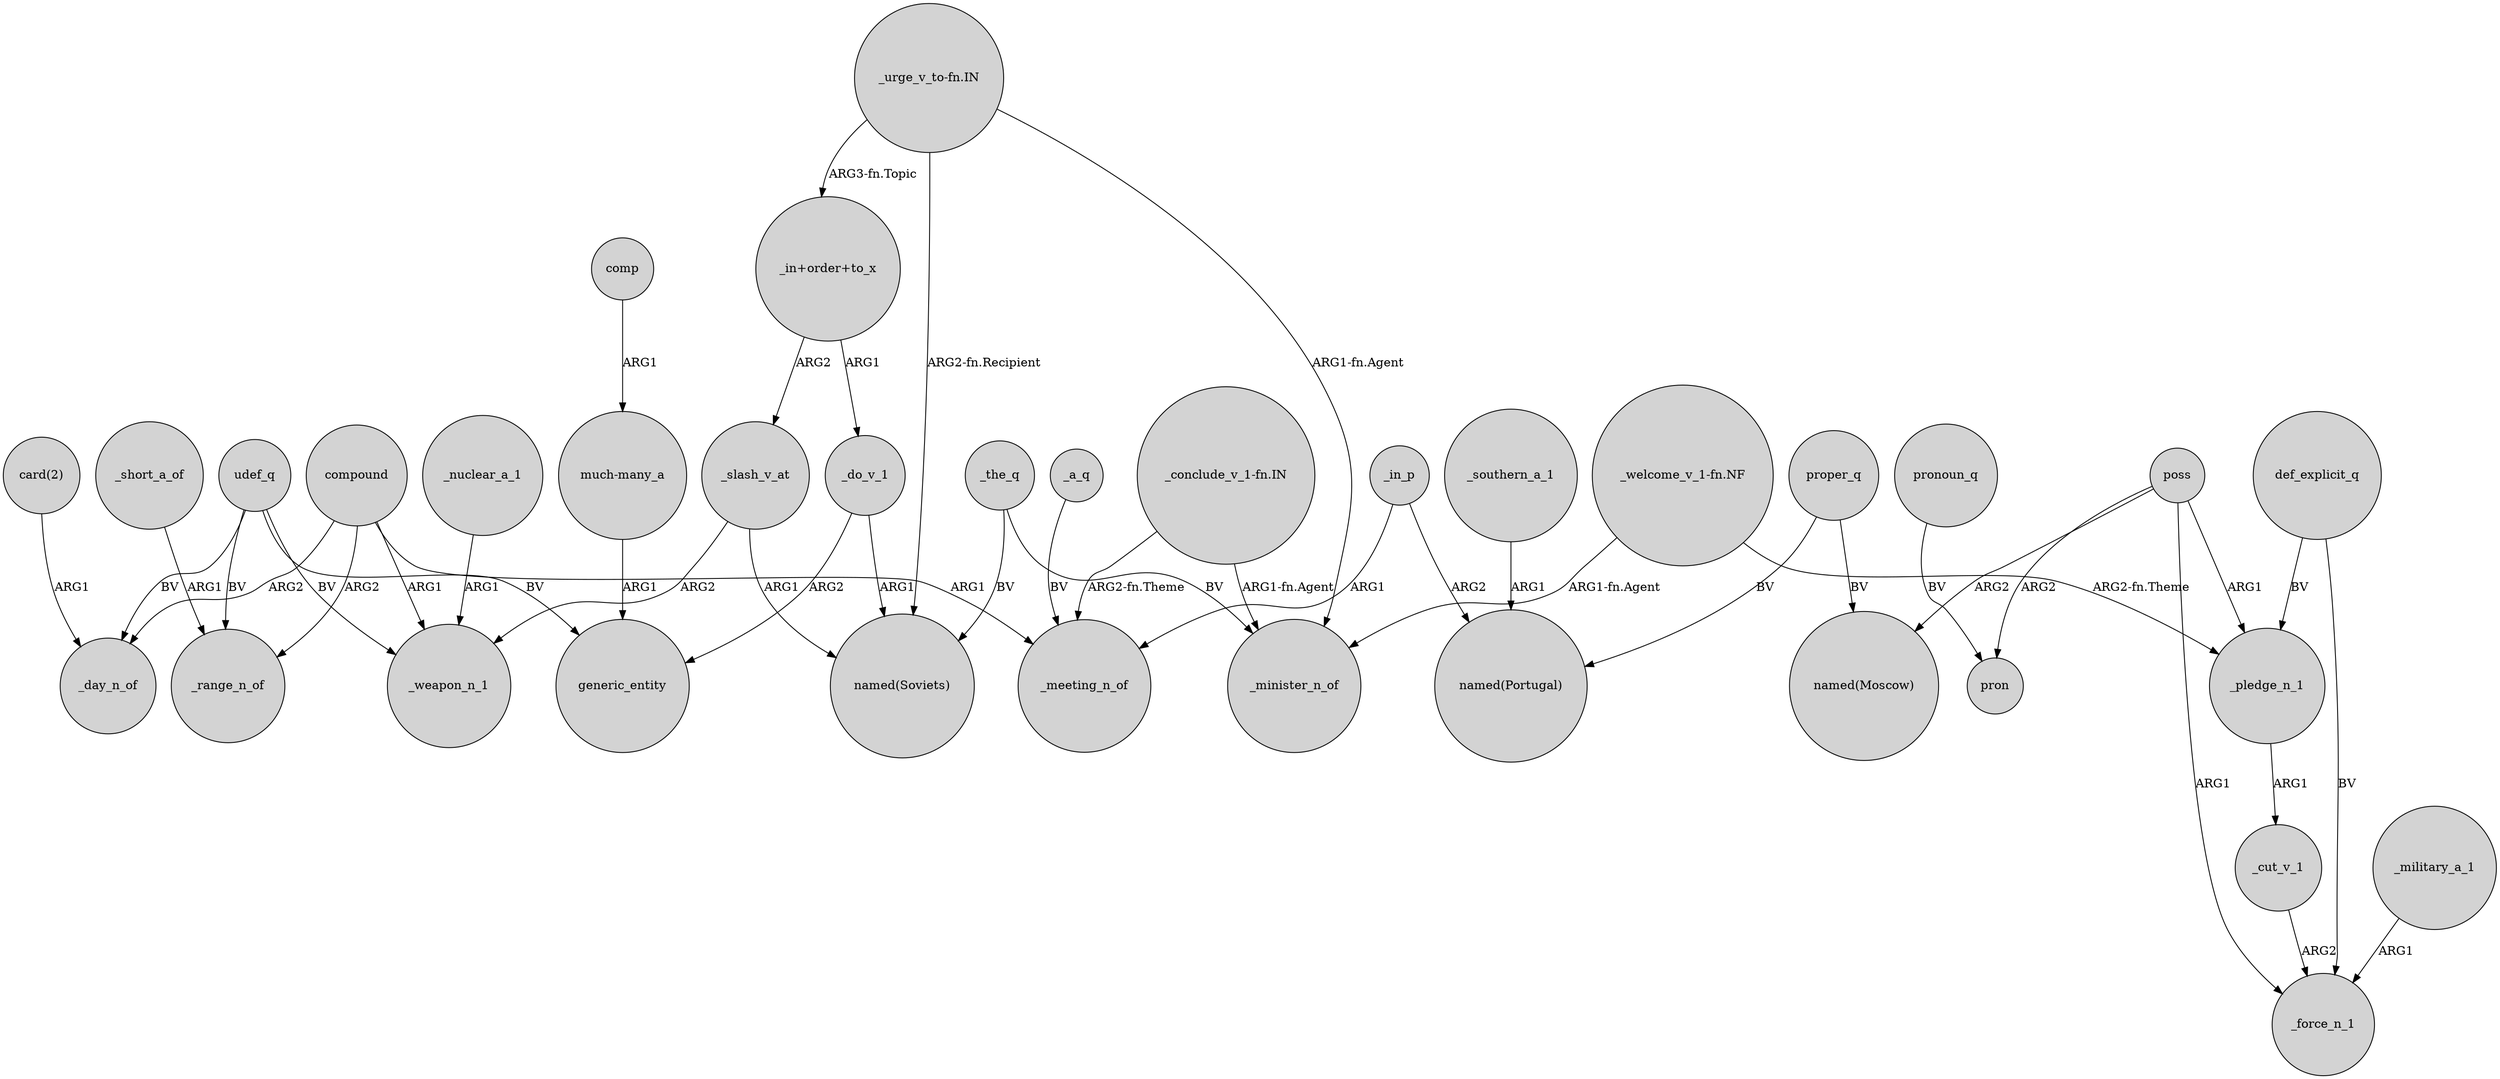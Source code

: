 digraph {
	node [shape=circle style=filled]
	"card(2)" -> _day_n_of [label=ARG1]
	"_welcome_v_1-fn.NF" -> _pledge_n_1 [label="ARG2-fn.Theme"]
	proper_q -> "named(Moscow)" [label=BV]
	_nuclear_a_1 -> _weapon_n_1 [label=ARG1]
	udef_q -> generic_entity [label=BV]
	poss -> pron [label=ARG2]
	_in_p -> _meeting_n_of [label=ARG1]
	"_urge_v_to-fn.IN" -> "named(Soviets)" [label="ARG2-fn.Recipient"]
	poss -> _force_n_1 [label=ARG1]
	"_conclude_v_1-fn.IN" -> _meeting_n_of [label="ARG2-fn.Theme"]
	"much-many_a" -> generic_entity [label=ARG1]
	"_urge_v_to-fn.IN" -> "_in+order+to_x" [label="ARG3-fn.Topic"]
	udef_q -> _weapon_n_1 [label=BV]
	proper_q -> "named(Portugal)" [label=BV]
	"_conclude_v_1-fn.IN" -> _minister_n_of [label="ARG1-fn.Agent"]
	compound -> _day_n_of [label=ARG2]
	_southern_a_1 -> "named(Portugal)" [label=ARG1]
	udef_q -> _day_n_of [label=BV]
	_do_v_1 -> generic_entity [label=ARG2]
	_a_q -> _meeting_n_of [label=BV]
	_short_a_of -> _range_n_of [label=ARG1]
	compound -> _meeting_n_of [label=ARG1]
	_the_q -> "named(Soviets)" [label=BV]
	pronoun_q -> pron [label=BV]
	compound -> _weapon_n_1 [label=ARG1]
	_the_q -> _minister_n_of [label=BV]
	comp -> "much-many_a" [label=ARG1]
	compound -> _range_n_of [label=ARG2]
	poss -> "named(Moscow)" [label=ARG2]
	def_explicit_q -> _pledge_n_1 [label=BV]
	"_in+order+to_x" -> _slash_v_at [label=ARG2]
	"_in+order+to_x" -> _do_v_1 [label=ARG1]
	_in_p -> "named(Portugal)" [label=ARG2]
	_do_v_1 -> "named(Soviets)" [label=ARG1]
	"_urge_v_to-fn.IN" -> _minister_n_of [label="ARG1-fn.Agent"]
	def_explicit_q -> _force_n_1 [label=BV]
	udef_q -> _range_n_of [label=BV]
	poss -> _pledge_n_1 [label=ARG1]
	_cut_v_1 -> _force_n_1 [label=ARG2]
	_slash_v_at -> _weapon_n_1 [label=ARG2]
	_slash_v_at -> "named(Soviets)" [label=ARG1]
	"_welcome_v_1-fn.NF" -> _minister_n_of [label="ARG1-fn.Agent"]
	_military_a_1 -> _force_n_1 [label=ARG1]
	_pledge_n_1 -> _cut_v_1 [label=ARG1]
}
